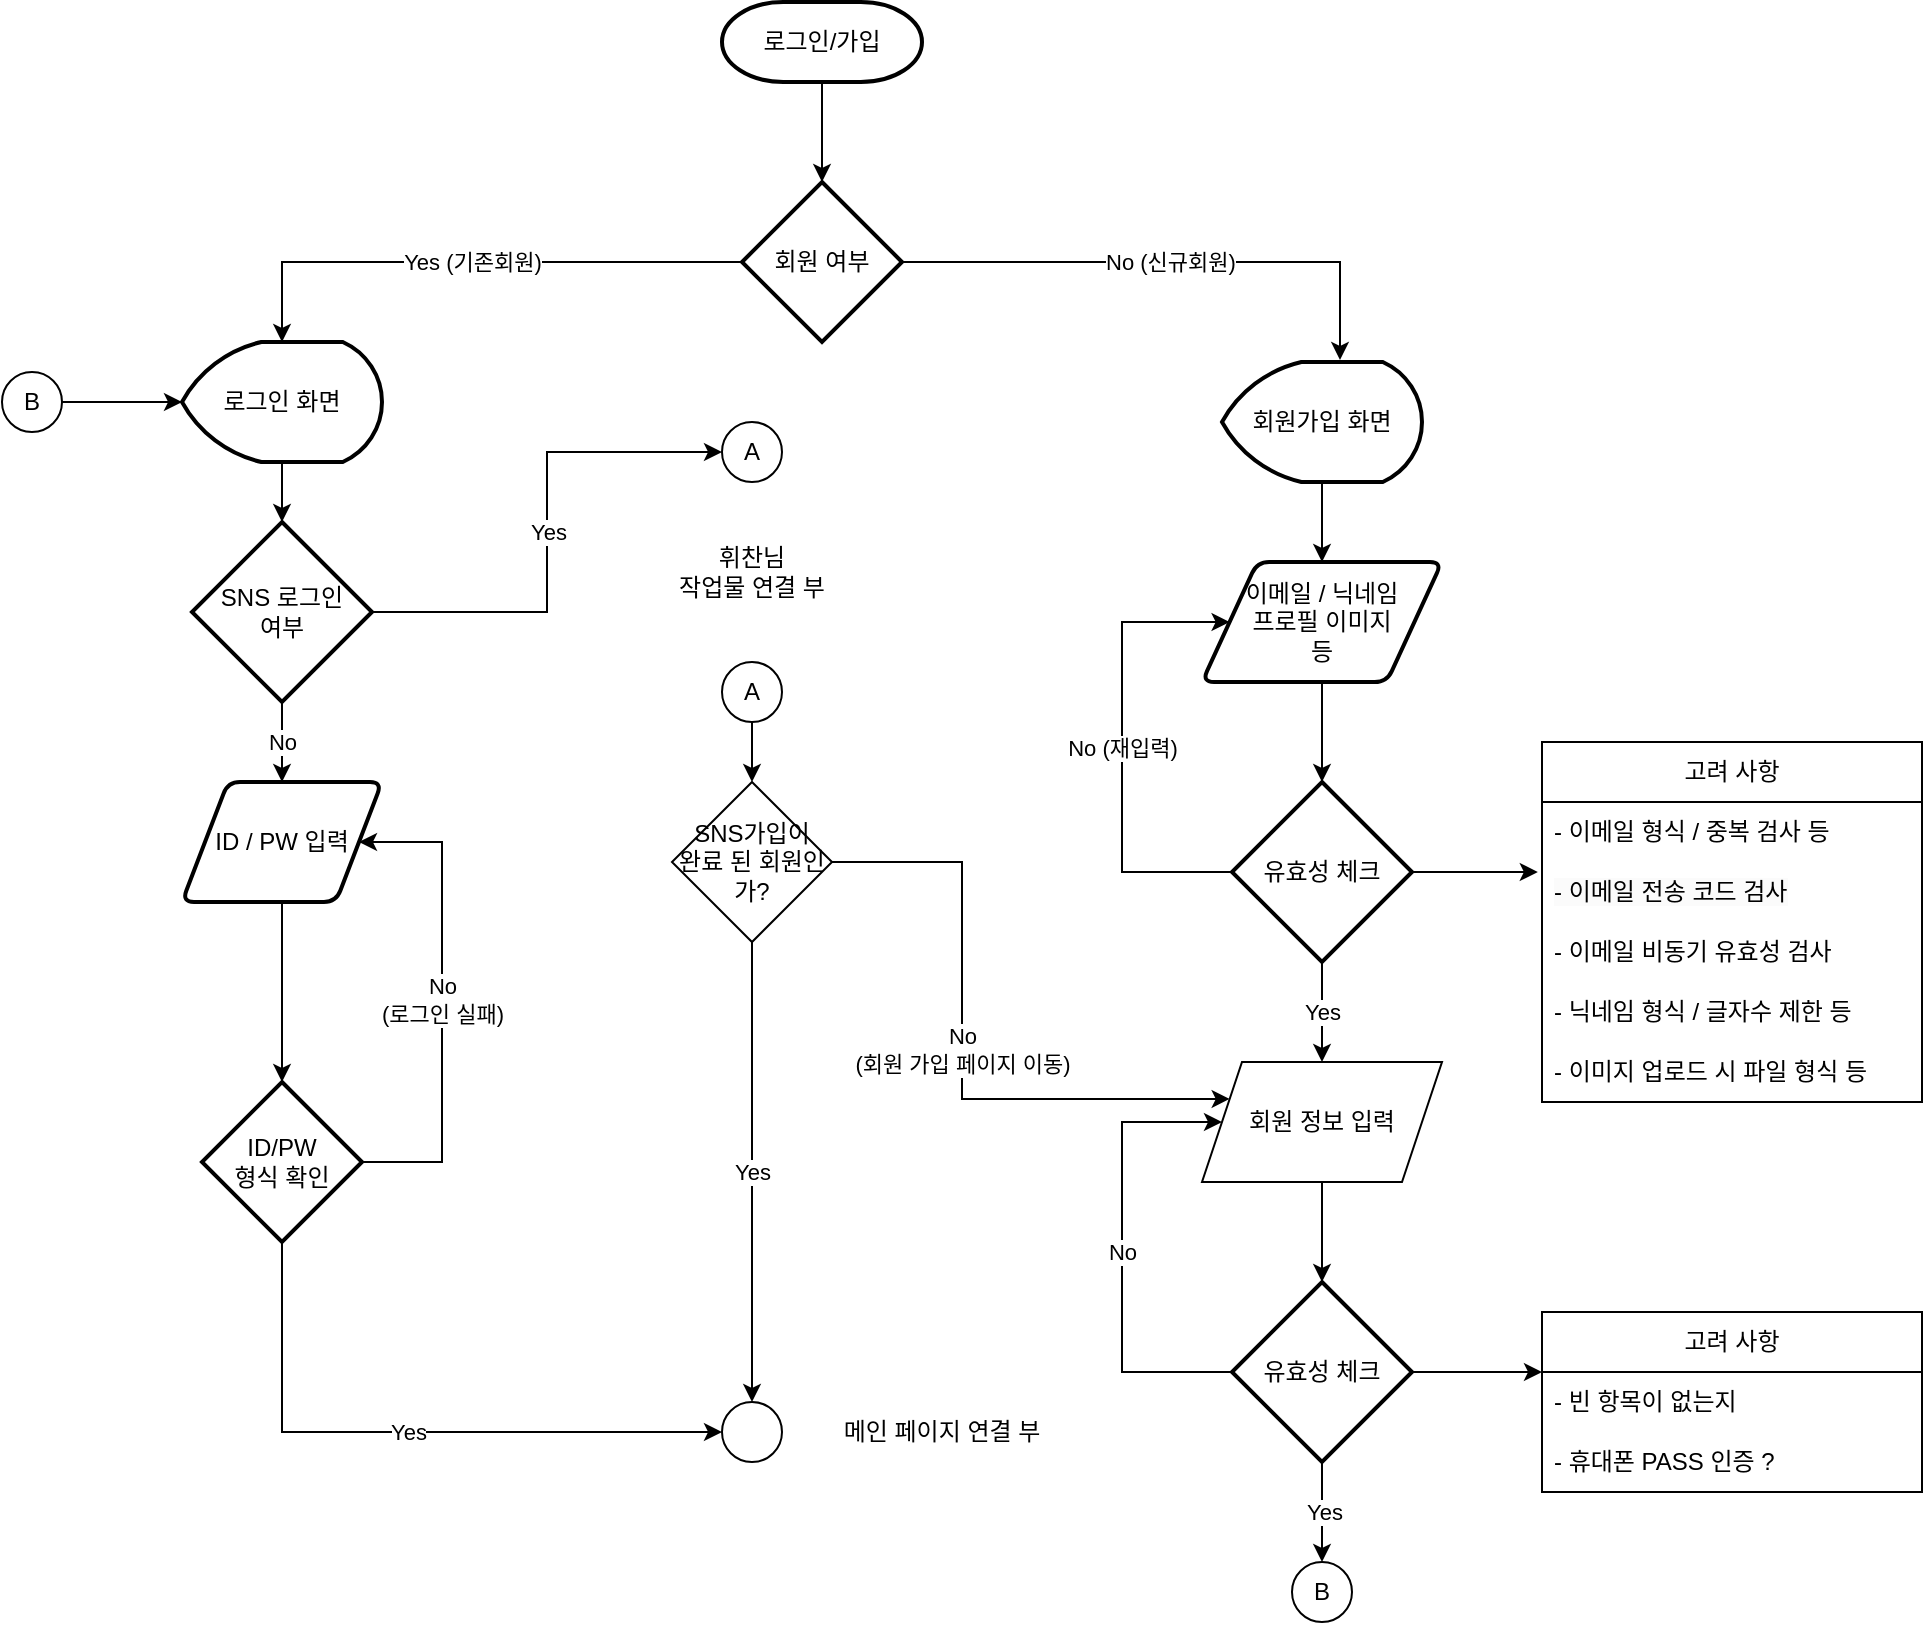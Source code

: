 <mxfile version="21.6.6" type="github">
  <diagram id="XrhWSROPCsUjW4TECVwA" name="페이지-1">
    <mxGraphModel dx="2514" dy="1994" grid="1" gridSize="10" guides="1" tooltips="1" connect="1" arrows="1" fold="1" page="1" pageScale="1" pageWidth="827" pageHeight="1169" math="0" shadow="0">
      <root>
        <mxCell id="0" />
        <mxCell id="1" parent="0" />
        <mxCell id="kzf7kpEG-t8ONK1DFKBZ-11" style="edgeStyle=orthogonalEdgeStyle;rounded=0;orthogonalLoop=1;jettySize=auto;html=1;exitX=0.5;exitY=1;exitDx=0;exitDy=0;exitPerimeter=0;entryX=0.5;entryY=0;entryDx=0;entryDy=0;entryPerimeter=0;" edge="1" parent="1" source="kzf7kpEG-t8ONK1DFKBZ-29" target="kzf7kpEG-t8ONK1DFKBZ-5">
          <mxGeometry relative="1" as="geometry">
            <mxPoint x="310" y="-620" as="sourcePoint" />
          </mxGeometry>
        </mxCell>
        <mxCell id="kzf7kpEG-t8ONK1DFKBZ-12" value="Yes (기존회원)" style="edgeStyle=orthogonalEdgeStyle;rounded=0;orthogonalLoop=1;jettySize=auto;html=1;exitX=0;exitY=0.5;exitDx=0;exitDy=0;exitPerimeter=0;entryX=0.5;entryY=0;entryDx=0;entryDy=0;entryPerimeter=0;" edge="1" parent="1" source="kzf7kpEG-t8ONK1DFKBZ-5" target="kzf7kpEG-t8ONK1DFKBZ-6">
          <mxGeometry relative="1" as="geometry">
            <Array as="points">
              <mxPoint x="40" y="-540" />
            </Array>
          </mxGeometry>
        </mxCell>
        <mxCell id="kzf7kpEG-t8ONK1DFKBZ-13" value="No (신규회원)" style="edgeStyle=orthogonalEdgeStyle;rounded=0;orthogonalLoop=1;jettySize=auto;html=1;exitX=1;exitY=0.5;exitDx=0;exitDy=0;exitPerimeter=0;entryX=0.59;entryY=-0.017;entryDx=0;entryDy=0;entryPerimeter=0;" edge="1" parent="1" source="kzf7kpEG-t8ONK1DFKBZ-5" target="kzf7kpEG-t8ONK1DFKBZ-7">
          <mxGeometry relative="1" as="geometry" />
        </mxCell>
        <mxCell id="kzf7kpEG-t8ONK1DFKBZ-5" value="회원 여부" style="strokeWidth=2;html=1;shape=mxgraph.flowchart.decision;whiteSpace=wrap;" vertex="1" parent="1">
          <mxGeometry x="270" y="-580" width="80" height="80" as="geometry" />
        </mxCell>
        <mxCell id="kzf7kpEG-t8ONK1DFKBZ-27" style="edgeStyle=orthogonalEdgeStyle;rounded=0;orthogonalLoop=1;jettySize=auto;html=1;exitX=0.5;exitY=1;exitDx=0;exitDy=0;exitPerimeter=0;entryX=0.5;entryY=0;entryDx=0;entryDy=0;entryPerimeter=0;" edge="1" parent="1" source="kzf7kpEG-t8ONK1DFKBZ-6" target="kzf7kpEG-t8ONK1DFKBZ-9">
          <mxGeometry relative="1" as="geometry" />
        </mxCell>
        <mxCell id="kzf7kpEG-t8ONK1DFKBZ-6" value="로그인 화면" style="strokeWidth=2;html=1;shape=mxgraph.flowchart.display;whiteSpace=wrap;" vertex="1" parent="1">
          <mxGeometry x="-10" y="-500" width="100" height="60" as="geometry" />
        </mxCell>
        <mxCell id="kzf7kpEG-t8ONK1DFKBZ-44" style="edgeStyle=orthogonalEdgeStyle;rounded=0;orthogonalLoop=1;jettySize=auto;html=1;exitX=0.5;exitY=1;exitDx=0;exitDy=0;exitPerimeter=0;entryX=0.5;entryY=0;entryDx=0;entryDy=0;" edge="1" parent="1" source="kzf7kpEG-t8ONK1DFKBZ-7" target="kzf7kpEG-t8ONK1DFKBZ-46">
          <mxGeometry relative="1" as="geometry">
            <mxPoint x="520" y="-400" as="targetPoint" />
          </mxGeometry>
        </mxCell>
        <mxCell id="kzf7kpEG-t8ONK1DFKBZ-7" value="회원가입 화면" style="strokeWidth=2;html=1;shape=mxgraph.flowchart.display;whiteSpace=wrap;" vertex="1" parent="1">
          <mxGeometry x="510" y="-490" width="100" height="60" as="geometry" />
        </mxCell>
        <mxCell id="kzf7kpEG-t8ONK1DFKBZ-28" value="No" style="edgeStyle=orthogonalEdgeStyle;rounded=0;orthogonalLoop=1;jettySize=auto;html=1;exitX=0.5;exitY=1;exitDx=0;exitDy=0;exitPerimeter=0;entryX=0.5;entryY=0;entryDx=0;entryDy=0;" edge="1" parent="1" source="kzf7kpEG-t8ONK1DFKBZ-9" target="kzf7kpEG-t8ONK1DFKBZ-20">
          <mxGeometry relative="1" as="geometry" />
        </mxCell>
        <mxCell id="kzf7kpEG-t8ONK1DFKBZ-31" value="Yes" style="edgeStyle=orthogonalEdgeStyle;rounded=0;orthogonalLoop=1;jettySize=auto;html=1;exitX=1;exitY=0.5;exitDx=0;exitDy=0;exitPerimeter=0;entryX=0;entryY=0.5;entryDx=0;entryDy=0;" edge="1" parent="1" source="kzf7kpEG-t8ONK1DFKBZ-9" target="kzf7kpEG-t8ONK1DFKBZ-82">
          <mxGeometry relative="1" as="geometry">
            <mxPoint x="260" y="-445" as="targetPoint" />
          </mxGeometry>
        </mxCell>
        <mxCell id="kzf7kpEG-t8ONK1DFKBZ-9" value="SNS 로그인&lt;br&gt;여부" style="strokeWidth=2;html=1;shape=mxgraph.flowchart.decision;whiteSpace=wrap;" vertex="1" parent="1">
          <mxGeometry x="-5" y="-410" width="90" height="90" as="geometry" />
        </mxCell>
        <mxCell id="kzf7kpEG-t8ONK1DFKBZ-23" style="edgeStyle=orthogonalEdgeStyle;rounded=0;orthogonalLoop=1;jettySize=auto;html=1;entryX=0.5;entryY=0;entryDx=0;entryDy=0;entryPerimeter=0;" edge="1" parent="1" source="kzf7kpEG-t8ONK1DFKBZ-20" target="kzf7kpEG-t8ONK1DFKBZ-22">
          <mxGeometry relative="1" as="geometry" />
        </mxCell>
        <mxCell id="kzf7kpEG-t8ONK1DFKBZ-20" value="ID / PW 입력" style="shape=parallelogram;html=1;strokeWidth=2;perimeter=parallelogramPerimeter;whiteSpace=wrap;rounded=1;arcSize=12;size=0.23;" vertex="1" parent="1">
          <mxGeometry x="-10" y="-280" width="100" height="60" as="geometry" />
        </mxCell>
        <mxCell id="kzf7kpEG-t8ONK1DFKBZ-24" value="No &lt;br&gt;(로그인 실패)" style="edgeStyle=orthogonalEdgeStyle;rounded=0;orthogonalLoop=1;jettySize=auto;html=1;exitX=1;exitY=0.5;exitDx=0;exitDy=0;exitPerimeter=0;entryX=1;entryY=0.5;entryDx=0;entryDy=0;" edge="1" parent="1" source="kzf7kpEG-t8ONK1DFKBZ-22" target="kzf7kpEG-t8ONK1DFKBZ-20">
          <mxGeometry relative="1" as="geometry">
            <Array as="points">
              <mxPoint x="120" y="-90" />
              <mxPoint x="120" y="-250" />
            </Array>
          </mxGeometry>
        </mxCell>
        <mxCell id="kzf7kpEG-t8ONK1DFKBZ-58" value="Yes" style="edgeStyle=orthogonalEdgeStyle;rounded=0;orthogonalLoop=1;jettySize=auto;html=1;exitX=0.5;exitY=1;exitDx=0;exitDy=0;exitPerimeter=0;entryX=0;entryY=0.5;entryDx=0;entryDy=0;" edge="1" parent="1" source="kzf7kpEG-t8ONK1DFKBZ-22" target="kzf7kpEG-t8ONK1DFKBZ-60">
          <mxGeometry relative="1" as="geometry">
            <mxPoint x="180" y="-50" as="targetPoint" />
            <Array as="points">
              <mxPoint x="40" y="45" />
            </Array>
          </mxGeometry>
        </mxCell>
        <mxCell id="kzf7kpEG-t8ONK1DFKBZ-22" value="ID/PW &lt;br&gt;형식 확인" style="strokeWidth=2;html=1;shape=mxgraph.flowchart.decision;whiteSpace=wrap;" vertex="1" parent="1">
          <mxGeometry y="-130" width="80" height="80" as="geometry" />
        </mxCell>
        <mxCell id="kzf7kpEG-t8ONK1DFKBZ-29" value="로그인/가입" style="strokeWidth=2;html=1;shape=mxgraph.flowchart.terminator;whiteSpace=wrap;" vertex="1" parent="1">
          <mxGeometry x="260" y="-670" width="100" height="40" as="geometry" />
        </mxCell>
        <mxCell id="kzf7kpEG-t8ONK1DFKBZ-35" value="휘찬님&lt;br&gt;작업물 연결 부" style="text;html=1;strokeColor=none;fillColor=none;align=center;verticalAlign=middle;whiteSpace=wrap;rounded=0;" vertex="1" parent="1">
          <mxGeometry x="220" y="-400" width="110" height="30" as="geometry" />
        </mxCell>
        <mxCell id="kzf7kpEG-t8ONK1DFKBZ-43" style="edgeStyle=orthogonalEdgeStyle;rounded=0;orthogonalLoop=1;jettySize=auto;html=1;exitX=0.5;exitY=1;exitDx=0;exitDy=0;exitPerimeter=0;entryX=0.5;entryY=0;entryDx=0;entryDy=0;" edge="1" parent="1" target="kzf7kpEG-t8ONK1DFKBZ-42">
          <mxGeometry relative="1" as="geometry">
            <mxPoint x="275" y="-310" as="sourcePoint" />
          </mxGeometry>
        </mxCell>
        <mxCell id="kzf7kpEG-t8ONK1DFKBZ-57" value="No &lt;br&gt;(회원 가입 페이지 이동)" style="edgeStyle=orthogonalEdgeStyle;rounded=0;orthogonalLoop=1;jettySize=auto;html=1;exitX=1;exitY=0.5;exitDx=0;exitDy=0;entryX=0;entryY=0.25;entryDx=0;entryDy=0;" edge="1" parent="1" source="kzf7kpEG-t8ONK1DFKBZ-42" target="kzf7kpEG-t8ONK1DFKBZ-54">
          <mxGeometry relative="1" as="geometry">
            <mxPoint x="470" y="-160" as="targetPoint" />
            <Array as="points">
              <mxPoint x="380" y="-240" />
              <mxPoint x="380" y="-122" />
            </Array>
          </mxGeometry>
        </mxCell>
        <mxCell id="kzf7kpEG-t8ONK1DFKBZ-59" value="Yes" style="edgeStyle=orthogonalEdgeStyle;rounded=0;orthogonalLoop=1;jettySize=auto;html=1;exitX=0.5;exitY=1;exitDx=0;exitDy=0;entryX=0.5;entryY=0;entryDx=0;entryDy=0;" edge="1" parent="1" source="kzf7kpEG-t8ONK1DFKBZ-42" target="kzf7kpEG-t8ONK1DFKBZ-60">
          <mxGeometry relative="1" as="geometry">
            <mxPoint x="180" y="-50" as="targetPoint" />
          </mxGeometry>
        </mxCell>
        <mxCell id="kzf7kpEG-t8ONK1DFKBZ-42" value="SNS가입이 &lt;br&gt;완료 된 회원인가?" style="rhombus;whiteSpace=wrap;html=1;" vertex="1" parent="1">
          <mxGeometry x="235" y="-280" width="80" height="80" as="geometry" />
        </mxCell>
        <mxCell id="kzf7kpEG-t8ONK1DFKBZ-50" style="edgeStyle=orthogonalEdgeStyle;rounded=0;orthogonalLoop=1;jettySize=auto;html=1;exitX=0.5;exitY=1;exitDx=0;exitDy=0;entryX=0.5;entryY=0;entryDx=0;entryDy=0;entryPerimeter=0;" edge="1" parent="1" source="kzf7kpEG-t8ONK1DFKBZ-46" target="kzf7kpEG-t8ONK1DFKBZ-49">
          <mxGeometry relative="1" as="geometry" />
        </mxCell>
        <mxCell id="kzf7kpEG-t8ONK1DFKBZ-46" value="이메일 / 닉네임&lt;br&gt;프로필 이미지&lt;br&gt;등" style="shape=parallelogram;html=1;strokeWidth=2;perimeter=parallelogramPerimeter;whiteSpace=wrap;rounded=1;arcSize=12;size=0.23;" vertex="1" parent="1">
          <mxGeometry x="500" y="-390" width="120" height="60" as="geometry" />
        </mxCell>
        <mxCell id="kzf7kpEG-t8ONK1DFKBZ-51" value="No (재입력)" style="edgeStyle=orthogonalEdgeStyle;rounded=0;orthogonalLoop=1;jettySize=auto;html=1;exitX=0;exitY=0.5;exitDx=0;exitDy=0;exitPerimeter=0;entryX=0;entryY=0.5;entryDx=0;entryDy=0;" edge="1" parent="1" source="kzf7kpEG-t8ONK1DFKBZ-49" target="kzf7kpEG-t8ONK1DFKBZ-46">
          <mxGeometry relative="1" as="geometry">
            <Array as="points">
              <mxPoint x="460" y="-235" />
              <mxPoint x="460" y="-360" />
            </Array>
          </mxGeometry>
        </mxCell>
        <mxCell id="kzf7kpEG-t8ONK1DFKBZ-53" value="Yes" style="edgeStyle=orthogonalEdgeStyle;rounded=0;orthogonalLoop=1;jettySize=auto;html=1;exitX=0.5;exitY=1;exitDx=0;exitDy=0;exitPerimeter=0;" edge="1" parent="1" source="kzf7kpEG-t8ONK1DFKBZ-49" target="kzf7kpEG-t8ONK1DFKBZ-54">
          <mxGeometry relative="1" as="geometry">
            <mxPoint x="510" y="-140" as="targetPoint" />
          </mxGeometry>
        </mxCell>
        <mxCell id="kzf7kpEG-t8ONK1DFKBZ-68" style="edgeStyle=orthogonalEdgeStyle;rounded=0;orthogonalLoop=1;jettySize=auto;html=1;exitX=1;exitY=0.5;exitDx=0;exitDy=0;exitPerimeter=0;entryX=-0.011;entryY=0.167;entryDx=0;entryDy=0;entryPerimeter=0;" edge="1" parent="1" source="kzf7kpEG-t8ONK1DFKBZ-49" target="kzf7kpEG-t8ONK1DFKBZ-66">
          <mxGeometry relative="1" as="geometry" />
        </mxCell>
        <mxCell id="kzf7kpEG-t8ONK1DFKBZ-49" value="유효성 체크" style="strokeWidth=2;html=1;shape=mxgraph.flowchart.decision;whiteSpace=wrap;" vertex="1" parent="1">
          <mxGeometry x="515" y="-280" width="90" height="90" as="geometry" />
        </mxCell>
        <mxCell id="kzf7kpEG-t8ONK1DFKBZ-69" style="edgeStyle=orthogonalEdgeStyle;rounded=0;orthogonalLoop=1;jettySize=auto;html=1;exitX=0.5;exitY=1;exitDx=0;exitDy=0;" edge="1" parent="1" source="kzf7kpEG-t8ONK1DFKBZ-54">
          <mxGeometry relative="1" as="geometry">
            <mxPoint x="560" y="-30" as="targetPoint" />
          </mxGeometry>
        </mxCell>
        <mxCell id="kzf7kpEG-t8ONK1DFKBZ-54" value="회원 정보 입력" style="shape=parallelogram;perimeter=parallelogramPerimeter;whiteSpace=wrap;html=1;fixedSize=1;" vertex="1" parent="1">
          <mxGeometry x="500" y="-140" width="120" height="60" as="geometry" />
        </mxCell>
        <mxCell id="kzf7kpEG-t8ONK1DFKBZ-60" value="" style="ellipse;whiteSpace=wrap;html=1;aspect=fixed;" vertex="1" parent="1">
          <mxGeometry x="260" y="30" width="30" height="30" as="geometry" />
        </mxCell>
        <mxCell id="kzf7kpEG-t8ONK1DFKBZ-61" value="메인 페이지 연결 부" style="text;html=1;strokeColor=none;fillColor=none;align=center;verticalAlign=middle;whiteSpace=wrap;rounded=0;" vertex="1" parent="1">
          <mxGeometry x="315" y="30" width="110" height="30" as="geometry" />
        </mxCell>
        <mxCell id="kzf7kpEG-t8ONK1DFKBZ-64" value="고려 사항" style="swimlane;fontStyle=0;childLayout=stackLayout;horizontal=1;startSize=30;horizontalStack=0;resizeParent=1;resizeParentMax=0;resizeLast=0;collapsible=1;marginBottom=0;whiteSpace=wrap;html=1;" vertex="1" parent="1">
          <mxGeometry x="670" y="-300" width="190" height="180" as="geometry">
            <mxRectangle x="670" y="-300" width="90" height="30" as="alternateBounds" />
          </mxGeometry>
        </mxCell>
        <mxCell id="kzf7kpEG-t8ONK1DFKBZ-65" value="- 이메일 형식 / 중복 검사 등" style="text;strokeColor=none;fillColor=none;align=left;verticalAlign=middle;spacingLeft=4;spacingRight=4;overflow=hidden;points=[[0,0.5],[1,0.5]];portConstraint=eastwest;rotatable=0;whiteSpace=wrap;html=1;" vertex="1" parent="kzf7kpEG-t8ONK1DFKBZ-64">
          <mxGeometry y="30" width="190" height="30" as="geometry" />
        </mxCell>
        <mxCell id="kzf7kpEG-t8ONK1DFKBZ-66" value="&lt;span style=&quot;color: rgb(0, 0, 0); font-family: Helvetica; font-size: 12px; font-style: normal; font-variant-ligatures: normal; font-variant-caps: normal; font-weight: 400; letter-spacing: normal; orphans: 2; text-align: left; text-indent: 0px; text-transform: none; widows: 2; word-spacing: 0px; -webkit-text-stroke-width: 0px; background-color: rgb(251, 251, 251); text-decoration-thickness: initial; text-decoration-style: initial; text-decoration-color: initial; float: none; display: inline !important;&quot;&gt;- 이메일 전송 코드 검사&lt;/span&gt;&lt;br&gt;" style="text;strokeColor=none;fillColor=none;align=left;verticalAlign=middle;spacingLeft=4;spacingRight=4;overflow=hidden;points=[[0,0.5],[1,0.5]];portConstraint=eastwest;rotatable=0;whiteSpace=wrap;html=1;" vertex="1" parent="kzf7kpEG-t8ONK1DFKBZ-64">
          <mxGeometry y="60" width="190" height="30" as="geometry" />
        </mxCell>
        <mxCell id="kzf7kpEG-t8ONK1DFKBZ-67" value="- 이메일 비동기 유효성 검사" style="text;strokeColor=none;fillColor=none;align=left;verticalAlign=middle;spacingLeft=4;spacingRight=4;overflow=hidden;points=[[0,0.5],[1,0.5]];portConstraint=eastwest;rotatable=0;whiteSpace=wrap;html=1;" vertex="1" parent="kzf7kpEG-t8ONK1DFKBZ-64">
          <mxGeometry y="90" width="190" height="30" as="geometry" />
        </mxCell>
        <mxCell id="kzf7kpEG-t8ONK1DFKBZ-98" value="- 닉네임 형식 / 글자수 제한 등" style="text;strokeColor=none;fillColor=none;align=left;verticalAlign=middle;spacingLeft=4;spacingRight=4;overflow=hidden;points=[[0,0.5],[1,0.5]];portConstraint=eastwest;rotatable=0;whiteSpace=wrap;html=1;" vertex="1" parent="kzf7kpEG-t8ONK1DFKBZ-64">
          <mxGeometry y="120" width="190" height="30" as="geometry" />
        </mxCell>
        <mxCell id="kzf7kpEG-t8ONK1DFKBZ-97" value="- 이미지 업로드 시 파일 형식 등" style="text;strokeColor=none;fillColor=none;align=left;verticalAlign=middle;spacingLeft=4;spacingRight=4;overflow=hidden;points=[[0,0.5],[1,0.5]];portConstraint=eastwest;rotatable=0;whiteSpace=wrap;html=1;" vertex="1" parent="kzf7kpEG-t8ONK1DFKBZ-64">
          <mxGeometry y="150" width="190" height="30" as="geometry" />
        </mxCell>
        <mxCell id="kzf7kpEG-t8ONK1DFKBZ-71" value="Yes" style="edgeStyle=orthogonalEdgeStyle;rounded=0;orthogonalLoop=1;jettySize=auto;html=1;exitX=0.5;exitY=1;exitDx=0;exitDy=0;exitPerimeter=0;" edge="1" parent="1" source="kzf7kpEG-t8ONK1DFKBZ-70">
          <mxGeometry relative="1" as="geometry">
            <mxPoint x="560" y="110" as="targetPoint" />
          </mxGeometry>
        </mxCell>
        <mxCell id="kzf7kpEG-t8ONK1DFKBZ-72" style="edgeStyle=orthogonalEdgeStyle;rounded=0;orthogonalLoop=1;jettySize=auto;html=1;exitX=1;exitY=0.5;exitDx=0;exitDy=0;exitPerimeter=0;" edge="1" parent="1" source="kzf7kpEG-t8ONK1DFKBZ-70">
          <mxGeometry relative="1" as="geometry">
            <mxPoint x="670" y="15" as="targetPoint" />
          </mxGeometry>
        </mxCell>
        <mxCell id="kzf7kpEG-t8ONK1DFKBZ-78" value="No" style="edgeStyle=orthogonalEdgeStyle;rounded=0;orthogonalLoop=1;jettySize=auto;html=1;exitX=0;exitY=0.5;exitDx=0;exitDy=0;exitPerimeter=0;entryX=0;entryY=0.5;entryDx=0;entryDy=0;" edge="1" parent="1" source="kzf7kpEG-t8ONK1DFKBZ-70" target="kzf7kpEG-t8ONK1DFKBZ-54">
          <mxGeometry relative="1" as="geometry">
            <Array as="points">
              <mxPoint x="460" y="15" />
              <mxPoint x="460" y="-110" />
            </Array>
          </mxGeometry>
        </mxCell>
        <mxCell id="kzf7kpEG-t8ONK1DFKBZ-70" value="유효성 체크" style="strokeWidth=2;html=1;shape=mxgraph.flowchart.decision;whiteSpace=wrap;" vertex="1" parent="1">
          <mxGeometry x="515" y="-30" width="90" height="90" as="geometry" />
        </mxCell>
        <mxCell id="kzf7kpEG-t8ONK1DFKBZ-73" value="고려 사항" style="swimlane;fontStyle=0;childLayout=stackLayout;horizontal=1;startSize=30;horizontalStack=0;resizeParent=1;resizeParentMax=0;resizeLast=0;collapsible=1;marginBottom=0;whiteSpace=wrap;html=1;" vertex="1" parent="1">
          <mxGeometry x="670" y="-15" width="190" height="90" as="geometry" />
        </mxCell>
        <mxCell id="kzf7kpEG-t8ONK1DFKBZ-74" value="- 빈 항목이 없는지" style="text;strokeColor=none;fillColor=none;align=left;verticalAlign=middle;spacingLeft=4;spacingRight=4;overflow=hidden;points=[[0,0.5],[1,0.5]];portConstraint=eastwest;rotatable=0;whiteSpace=wrap;html=1;" vertex="1" parent="kzf7kpEG-t8ONK1DFKBZ-73">
          <mxGeometry y="30" width="190" height="30" as="geometry" />
        </mxCell>
        <mxCell id="kzf7kpEG-t8ONK1DFKBZ-95" value="- 휴대폰 PASS 인증 ?" style="text;strokeColor=none;fillColor=none;align=left;verticalAlign=middle;spacingLeft=4;spacingRight=4;overflow=hidden;points=[[0,0.5],[1,0.5]];portConstraint=eastwest;rotatable=0;whiteSpace=wrap;html=1;" vertex="1" parent="kzf7kpEG-t8ONK1DFKBZ-73">
          <mxGeometry y="60" width="190" height="30" as="geometry" />
        </mxCell>
        <mxCell id="kzf7kpEG-t8ONK1DFKBZ-80" value="B" style="ellipse;whiteSpace=wrap;html=1;aspect=fixed;" vertex="1" parent="1">
          <mxGeometry x="545" y="110" width="30" height="30" as="geometry" />
        </mxCell>
        <mxCell id="kzf7kpEG-t8ONK1DFKBZ-82" value="A" style="ellipse;whiteSpace=wrap;html=1;aspect=fixed;" vertex="1" parent="1">
          <mxGeometry x="260" y="-460" width="30" height="30" as="geometry" />
        </mxCell>
        <mxCell id="kzf7kpEG-t8ONK1DFKBZ-83" value="A" style="ellipse;whiteSpace=wrap;html=1;aspect=fixed;" vertex="1" parent="1">
          <mxGeometry x="260" y="-340" width="30" height="30" as="geometry" />
        </mxCell>
        <mxCell id="kzf7kpEG-t8ONK1DFKBZ-86" style="edgeStyle=orthogonalEdgeStyle;rounded=0;orthogonalLoop=1;jettySize=auto;html=1;exitX=1;exitY=0.5;exitDx=0;exitDy=0;entryX=0;entryY=0.5;entryDx=0;entryDy=0;entryPerimeter=0;" edge="1" parent="1" source="kzf7kpEG-t8ONK1DFKBZ-85" target="kzf7kpEG-t8ONK1DFKBZ-6">
          <mxGeometry relative="1" as="geometry" />
        </mxCell>
        <mxCell id="kzf7kpEG-t8ONK1DFKBZ-85" value="B" style="ellipse;whiteSpace=wrap;html=1;aspect=fixed;" vertex="1" parent="1">
          <mxGeometry x="-100" y="-485" width="30" height="30" as="geometry" />
        </mxCell>
      </root>
    </mxGraphModel>
  </diagram>
</mxfile>
